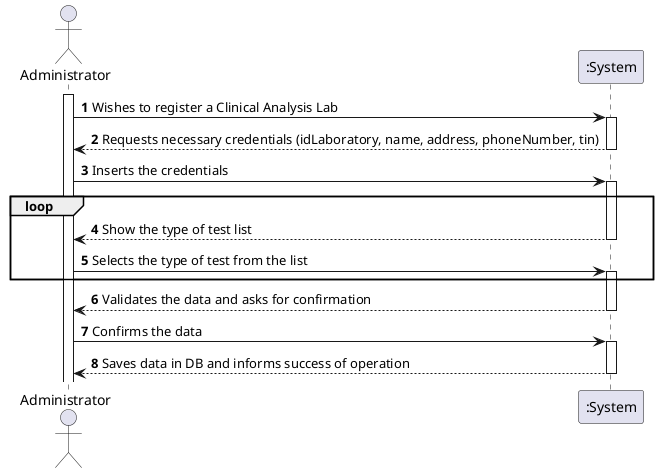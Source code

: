 @startuml
autonumber
'hide footbox
actor "Administrator" as ADMIN

participant ":System" as SYSTEM
activate ADMIN
ADMIN -> SYSTEM : Wishes to register a Clinical Analysis Lab
activate SYSTEM
SYSTEM --> ADMIN : Requests necessary credentials (idLaboratory, name, address, phoneNumber, tin)
deactivate SYSTEM

ADMIN -> SYSTEM : Inserts the credentials
activate SYSTEM
loop
SYSTEM --> ADMIN : Show the type of test list
deactivate SYSTEM

ADMIN -> SYSTEM : Selects the type of test from the list
activate SYSTEM
end
SYSTEM --> ADMIN : Validates the data and asks for confirmation
deactivate SYSTEM

ADMIN -> SYSTEM : Confirms the data
activate SYSTEM
SYSTEM --> ADMIN : Saves data in DB and informs success of operation
deactivate SYSTEM

@enduml